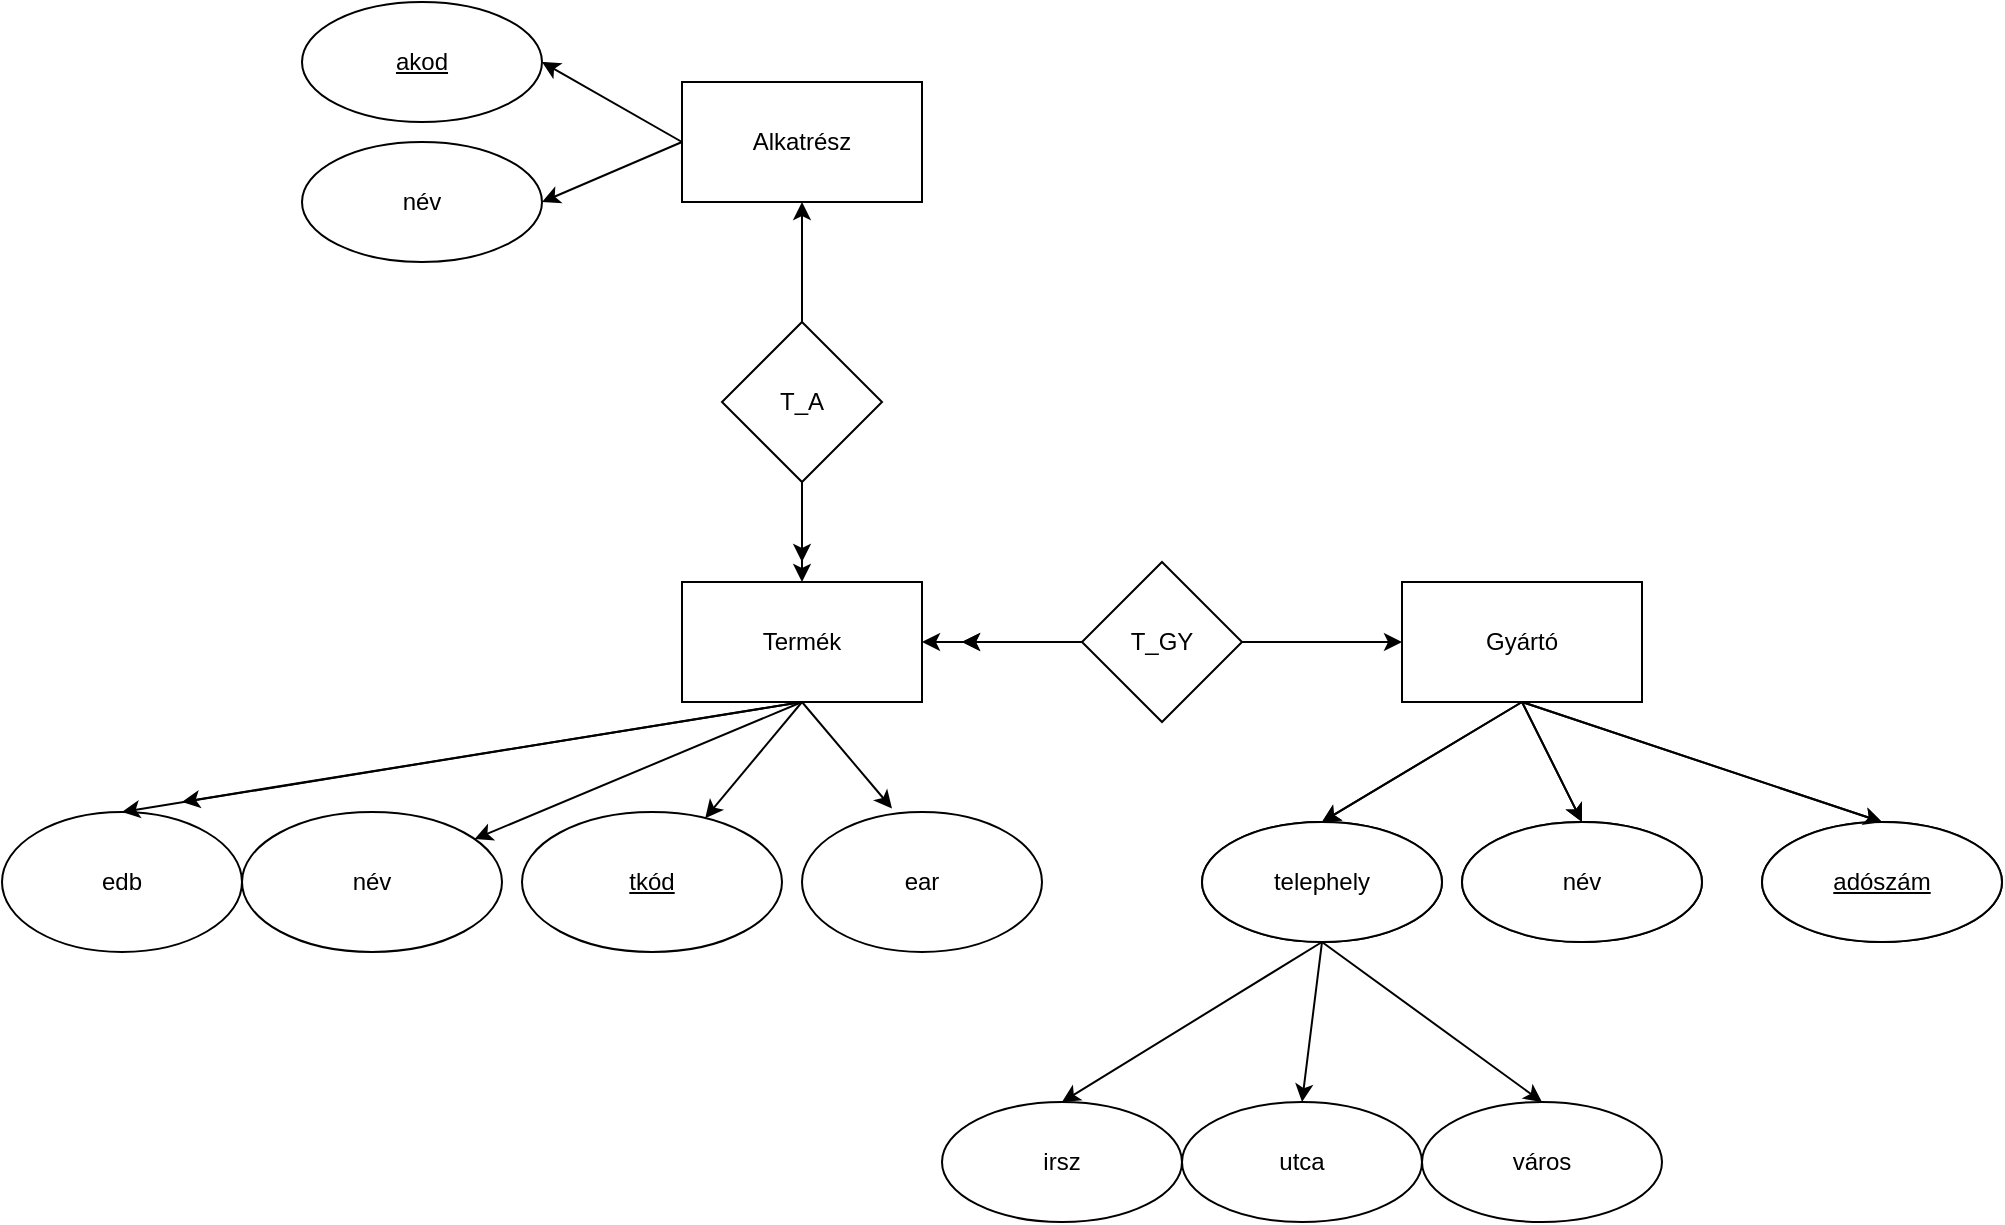 <mxfile version="20.3.6" type="device"><diagram id="DoeqNn2tJh_LkhkoRb08" name="Page-1"><mxGraphModel dx="2259" dy="1881" grid="1" gridSize="10" guides="1" tooltips="1" connect="1" arrows="1" fold="1" page="1" pageScale="1" pageWidth="850" pageHeight="1100" math="0" shadow="0"><root><mxCell id="0"/><mxCell id="1" parent="0"/><mxCell id="Cz1hdv67G042GtznL5sQ-6" value="" style="edgeStyle=orthogonalEdgeStyle;rounded=0;orthogonalLoop=1;jettySize=auto;html=1;exitX=0;exitY=0.5;exitDx=0;exitDy=0;entryX=1;entryY=0.5;entryDx=0;entryDy=0;" edge="1" parent="1" source="Cz1hdv67G042GtznL5sQ-5" target="Cz1hdv67G042GtznL5sQ-4"><mxGeometry relative="1" as="geometry"><mxPoint x="280" y="160" as="targetPoint"/></mxGeometry></mxCell><mxCell id="Cz1hdv67G042GtznL5sQ-4" value="Termék" style="rounded=0;whiteSpace=wrap;html=1;" vertex="1" parent="1"><mxGeometry x="130" y="120" width="120" height="60" as="geometry"/></mxCell><mxCell id="Cz1hdv67G042GtznL5sQ-8" value="" style="edgeStyle=orthogonalEdgeStyle;rounded=0;orthogonalLoop=1;jettySize=auto;html=1;" edge="1" parent="1" source="Cz1hdv67G042GtznL5sQ-5" target="Cz1hdv67G042GtznL5sQ-7"><mxGeometry relative="1" as="geometry"/></mxCell><mxCell id="Cz1hdv67G042GtznL5sQ-5" value="T_GY" style="rhombus;whiteSpace=wrap;html=1;rounded=0;" vertex="1" parent="1"><mxGeometry x="330" y="110" width="80" height="80" as="geometry"/></mxCell><mxCell id="Cz1hdv67G042GtznL5sQ-7" value="Gyártó" style="whiteSpace=wrap;html=1;rounded=0;" vertex="1" parent="1"><mxGeometry x="490" y="120" width="120" height="60" as="geometry"/></mxCell><mxCell id="Cz1hdv67G042GtznL5sQ-9" value="" style="endArrow=classic;html=1;rounded=0;exitX=0;exitY=0.5;exitDx=0;exitDy=0;" edge="1" parent="1" source="Cz1hdv67G042GtznL5sQ-5"><mxGeometry width="50" height="50" relative="1" as="geometry"><mxPoint x="400" y="430" as="sourcePoint"/><mxPoint x="270" y="150" as="targetPoint"/></mxGeometry></mxCell><mxCell id="Cz1hdv67G042GtznL5sQ-10" value="&lt;u&gt;tkód&lt;/u&gt;" style="ellipse;whiteSpace=wrap;html=1;" vertex="1" parent="1"><mxGeometry x="50" y="235" width="130" height="70" as="geometry"/></mxCell><mxCell id="Cz1hdv67G042GtznL5sQ-11" value="név" style="ellipse;whiteSpace=wrap;html=1;" vertex="1" parent="1"><mxGeometry x="-90" y="235" width="130" height="70" as="geometry"/></mxCell><mxCell id="Cz1hdv67G042GtznL5sQ-12" value="" style="endArrow=classic;html=1;rounded=0;exitX=0.5;exitY=1;exitDx=0;exitDy=0;" edge="1" parent="1" source="Cz1hdv67G042GtznL5sQ-4" target="Cz1hdv67G042GtznL5sQ-11"><mxGeometry width="50" height="50" relative="1" as="geometry"><mxPoint x="390" y="270" as="sourcePoint"/><mxPoint x="440" y="220" as="targetPoint"/></mxGeometry></mxCell><mxCell id="Cz1hdv67G042GtznL5sQ-13" value="" style="endArrow=classic;html=1;rounded=0;exitX=0.5;exitY=1;exitDx=0;exitDy=0;" edge="1" parent="1" source="Cz1hdv67G042GtznL5sQ-4" target="Cz1hdv67G042GtznL5sQ-10"><mxGeometry width="50" height="50" relative="1" as="geometry"><mxPoint x="390" y="270" as="sourcePoint"/><mxPoint x="120" y="250" as="targetPoint"/></mxGeometry></mxCell><mxCell id="Cz1hdv67G042GtznL5sQ-16" value="ear" style="ellipse;whiteSpace=wrap;html=1;" vertex="1" parent="1"><mxGeometry x="190" y="235" width="120" height="70" as="geometry"/></mxCell><mxCell id="Cz1hdv67G042GtznL5sQ-17" value="" style="endArrow=classic;html=1;rounded=0;entryX=0.375;entryY=-0.025;entryDx=0;entryDy=0;entryPerimeter=0;exitX=0.5;exitY=1;exitDx=0;exitDy=0;" edge="1" parent="1" source="Cz1hdv67G042GtznL5sQ-4" target="Cz1hdv67G042GtznL5sQ-16"><mxGeometry width="50" height="50" relative="1" as="geometry"><mxPoint x="390" y="270" as="sourcePoint"/><mxPoint x="440" y="220" as="targetPoint"/></mxGeometry></mxCell><mxCell id="Cz1hdv67G042GtznL5sQ-18" value="&lt;u&gt;adószám&lt;/u&gt;" style="ellipse;whiteSpace=wrap;html=1;rounded=0;" vertex="1" parent="1"><mxGeometry x="670" y="240" width="120" height="60" as="geometry"/></mxCell><mxCell id="Cz1hdv67G042GtznL5sQ-20" value="név" style="ellipse;whiteSpace=wrap;html=1;rounded=0;" vertex="1" parent="1"><mxGeometry x="520" y="240" width="120" height="60" as="geometry"/></mxCell><mxCell id="Cz1hdv67G042GtznL5sQ-22" value="" style="endArrow=classic;html=1;rounded=0;entryX=0.5;entryY=0;entryDx=0;entryDy=0;exitX=0.5;exitY=1;exitDx=0;exitDy=0;" edge="1" parent="1" source="Cz1hdv67G042GtznL5sQ-7" target="Cz1hdv67G042GtznL5sQ-20"><mxGeometry width="50" height="50" relative="1" as="geometry"><mxPoint x="390" y="270" as="sourcePoint"/><mxPoint x="440" y="220" as="targetPoint"/></mxGeometry></mxCell><mxCell id="Cz1hdv67G042GtznL5sQ-23" value="" style="endArrow=classic;html=1;rounded=0;entryX=0.5;entryY=0;entryDx=0;entryDy=0;exitX=0.5;exitY=1;exitDx=0;exitDy=0;" edge="1" parent="1" source="Cz1hdv67G042GtznL5sQ-7" target="Cz1hdv67G042GtznL5sQ-18"><mxGeometry width="50" height="50" relative="1" as="geometry"><mxPoint x="390" y="270" as="sourcePoint"/><mxPoint x="440" y="220" as="targetPoint"/></mxGeometry></mxCell><mxCell id="Cz1hdv67G042GtznL5sQ-24" value="" style="endArrow=classic;html=1;rounded=0;exitX=0.5;exitY=1;exitDx=0;exitDy=0;entryX=0.5;entryY=0;entryDx=0;entryDy=0;" edge="1" parent="1" source="Cz1hdv67G042GtznL5sQ-7" target="Cz1hdv67G042GtznL5sQ-25"><mxGeometry width="50" height="50" relative="1" as="geometry"><mxPoint x="390" y="270" as="sourcePoint"/><mxPoint x="460" y="230" as="targetPoint"/></mxGeometry></mxCell><mxCell id="Cz1hdv67G042GtznL5sQ-25" value="telephely" style="ellipse;whiteSpace=wrap;html=1;" vertex="1" parent="1"><mxGeometry x="390" y="240" width="120" height="60" as="geometry"/></mxCell><mxCell id="Cz1hdv67G042GtznL5sQ-31" value="" style="endArrow=classic;html=1;rounded=0;exitX=0;exitY=0.5;exitDx=0;exitDy=0;" edge="1" parent="1"><mxGeometry width="50" height="50" relative="1" as="geometry"><mxPoint x="330" y="150" as="sourcePoint"/><mxPoint x="270" y="150" as="targetPoint"/></mxGeometry></mxCell><mxCell id="Cz1hdv67G042GtznL5sQ-38" value="&lt;u&gt;adószám&lt;/u&gt;" style="ellipse;whiteSpace=wrap;html=1;rounded=0;" vertex="1" parent="1"><mxGeometry x="670" y="240" width="120" height="60" as="geometry"/></mxCell><mxCell id="Cz1hdv67G042GtznL5sQ-39" value="név" style="ellipse;whiteSpace=wrap;html=1;rounded=0;" vertex="1" parent="1"><mxGeometry x="520" y="240" width="120" height="60" as="geometry"/></mxCell><mxCell id="Cz1hdv67G042GtznL5sQ-40" value="" style="endArrow=classic;html=1;rounded=0;entryX=0.5;entryY=0;entryDx=0;entryDy=0;exitX=0.5;exitY=1;exitDx=0;exitDy=0;" edge="1" parent="1" target="Cz1hdv67G042GtznL5sQ-39"><mxGeometry width="50" height="50" relative="1" as="geometry"><mxPoint x="550" y="180" as="sourcePoint"/><mxPoint x="440" y="220" as="targetPoint"/></mxGeometry></mxCell><mxCell id="Cz1hdv67G042GtznL5sQ-41" value="" style="endArrow=classic;html=1;rounded=0;entryX=0.5;entryY=0;entryDx=0;entryDy=0;exitX=0.5;exitY=1;exitDx=0;exitDy=0;" edge="1" parent="1" target="Cz1hdv67G042GtznL5sQ-38"><mxGeometry width="50" height="50" relative="1" as="geometry"><mxPoint x="550" y="180" as="sourcePoint"/><mxPoint x="440" y="220" as="targetPoint"/></mxGeometry></mxCell><mxCell id="Cz1hdv67G042GtznL5sQ-42" value="" style="endArrow=classic;html=1;rounded=0;exitX=0.5;exitY=1;exitDx=0;exitDy=0;entryX=0.5;entryY=0;entryDx=0;entryDy=0;" edge="1" parent="1" target="Cz1hdv67G042GtznL5sQ-43"><mxGeometry width="50" height="50" relative="1" as="geometry"><mxPoint x="550" y="180" as="sourcePoint"/><mxPoint x="460" y="230" as="targetPoint"/></mxGeometry></mxCell><mxCell id="Cz1hdv67G042GtznL5sQ-43" value="telephely" style="ellipse;whiteSpace=wrap;html=1;" vertex="1" parent="1"><mxGeometry x="390" y="240" width="120" height="60" as="geometry"/></mxCell><mxCell id="Cz1hdv67G042GtznL5sQ-46" value="irsz" style="ellipse;whiteSpace=wrap;html=1;" vertex="1" parent="1"><mxGeometry x="260" y="380" width="120" height="60" as="geometry"/></mxCell><mxCell id="Cz1hdv67G042GtznL5sQ-48" value="" style="endArrow=classic;html=1;rounded=0;entryX=0.5;entryY=0;entryDx=0;entryDy=0;exitX=0.5;exitY=1;exitDx=0;exitDy=0;" edge="1" parent="1" source="Cz1hdv67G042GtznL5sQ-43" target="Cz1hdv67G042GtznL5sQ-46"><mxGeometry width="50" height="50" relative="1" as="geometry"><mxPoint x="390" y="270" as="sourcePoint"/><mxPoint x="440" y="220" as="targetPoint"/></mxGeometry></mxCell><mxCell id="Cz1hdv67G042GtznL5sQ-49" value="város" style="ellipse;whiteSpace=wrap;html=1;" vertex="1" parent="1"><mxGeometry x="500" y="380" width="120" height="60" as="geometry"/></mxCell><mxCell id="Cz1hdv67G042GtznL5sQ-50" value="utca" style="ellipse;whiteSpace=wrap;html=1;" vertex="1" parent="1"><mxGeometry x="380" y="380" width="120" height="60" as="geometry"/></mxCell><mxCell id="Cz1hdv67G042GtznL5sQ-51" value="" style="endArrow=classic;html=1;rounded=0;entryX=0.5;entryY=0;entryDx=0;entryDy=0;exitX=0.5;exitY=1;exitDx=0;exitDy=0;" edge="1" parent="1" source="Cz1hdv67G042GtznL5sQ-43" target="Cz1hdv67G042GtznL5sQ-50"><mxGeometry width="50" height="50" relative="1" as="geometry"><mxPoint x="390" y="270" as="sourcePoint"/><mxPoint x="440" y="220" as="targetPoint"/></mxGeometry></mxCell><mxCell id="Cz1hdv67G042GtznL5sQ-52" value="" style="endArrow=classic;html=1;rounded=0;entryX=0.5;entryY=0;entryDx=0;entryDy=0;" edge="1" parent="1" target="Cz1hdv67G042GtznL5sQ-49"><mxGeometry width="50" height="50" relative="1" as="geometry"><mxPoint x="450" y="300" as="sourcePoint"/><mxPoint x="440" y="220" as="targetPoint"/></mxGeometry></mxCell><mxCell id="Cz1hdv67G042GtznL5sQ-55" value="edb" style="ellipse;whiteSpace=wrap;html=1;" vertex="1" parent="1"><mxGeometry x="-210" y="235" width="120" height="70" as="geometry"/></mxCell><mxCell id="Cz1hdv67G042GtznL5sQ-56" value="" style="endArrow=classic;html=1;rounded=0;entryX=0.5;entryY=0;entryDx=0;entryDy=0;exitX=0.5;exitY=1;exitDx=0;exitDy=0;" edge="1" parent="1" source="Cz1hdv67G042GtznL5sQ-4" target="Cz1hdv67G042GtznL5sQ-55"><mxGeometry width="50" height="50" relative="1" as="geometry"><mxPoint x="390" y="250" as="sourcePoint"/><mxPoint x="440" y="200" as="targetPoint"/></mxGeometry></mxCell><mxCell id="Cz1hdv67G042GtznL5sQ-57" value="" style="endArrow=classic;html=1;rounded=0;exitX=0.5;exitY=1;exitDx=0;exitDy=0;" edge="1" parent="1" source="Cz1hdv67G042GtznL5sQ-4"><mxGeometry width="50" height="50" relative="1" as="geometry"><mxPoint x="390" y="250" as="sourcePoint"/><mxPoint x="-120" y="230" as="targetPoint"/></mxGeometry></mxCell><mxCell id="Cz1hdv67G042GtznL5sQ-61" value="" style="edgeStyle=orthogonalEdgeStyle;rounded=0;orthogonalLoop=1;jettySize=auto;html=1;" edge="1" parent="1" source="Cz1hdv67G042GtznL5sQ-58" target="Cz1hdv67G042GtznL5sQ-60"><mxGeometry relative="1" as="geometry"/></mxCell><mxCell id="Cz1hdv67G042GtznL5sQ-58" value="T_A" style="rhombus;whiteSpace=wrap;html=1;rounded=0;" vertex="1" parent="1"><mxGeometry x="150" y="-10" width="80" height="80" as="geometry"/></mxCell><mxCell id="Cz1hdv67G042GtznL5sQ-60" value="Alkatrész" style="whiteSpace=wrap;html=1;rounded=0;" vertex="1" parent="1"><mxGeometry x="130" y="-130" width="120" height="60" as="geometry"/></mxCell><mxCell id="Cz1hdv67G042GtznL5sQ-62" value="" style="endArrow=classic;html=1;rounded=0;entryX=0.5;entryY=0;entryDx=0;entryDy=0;exitX=0.5;exitY=1;exitDx=0;exitDy=0;" edge="1" parent="1" source="Cz1hdv67G042GtznL5sQ-58" target="Cz1hdv67G042GtznL5sQ-4"><mxGeometry width="50" height="50" relative="1" as="geometry"><mxPoint x="390" y="120" as="sourcePoint"/><mxPoint x="440" y="70" as="targetPoint"/></mxGeometry></mxCell><mxCell id="Cz1hdv67G042GtznL5sQ-63" value="" style="endArrow=classic;html=1;rounded=0;exitX=0.5;exitY=1;exitDx=0;exitDy=0;" edge="1" parent="1" source="Cz1hdv67G042GtznL5sQ-58"><mxGeometry width="50" height="50" relative="1" as="geometry"><mxPoint x="390" y="120" as="sourcePoint"/><mxPoint x="190" y="110" as="targetPoint"/></mxGeometry></mxCell><mxCell id="Cz1hdv67G042GtznL5sQ-64" value="&lt;u&gt;akod&lt;/u&gt;" style="ellipse;whiteSpace=wrap;html=1;rounded=0;" vertex="1" parent="1"><mxGeometry x="-60" y="-170" width="120" height="60" as="geometry"/></mxCell><mxCell id="Cz1hdv67G042GtznL5sQ-67" value="név" style="ellipse;whiteSpace=wrap;html=1;" vertex="1" parent="1"><mxGeometry x="-60" y="-100" width="120" height="60" as="geometry"/></mxCell><mxCell id="Cz1hdv67G042GtznL5sQ-68" value="" style="endArrow=classic;html=1;rounded=0;entryX=1;entryY=0.5;entryDx=0;entryDy=0;exitX=0;exitY=0.5;exitDx=0;exitDy=0;" edge="1" parent="1" source="Cz1hdv67G042GtznL5sQ-60" target="Cz1hdv67G042GtznL5sQ-64"><mxGeometry width="50" height="50" relative="1" as="geometry"><mxPoint x="390" y="120" as="sourcePoint"/><mxPoint x="440" y="70" as="targetPoint"/></mxGeometry></mxCell><mxCell id="Cz1hdv67G042GtznL5sQ-69" value="" style="endArrow=classic;html=1;rounded=0;entryX=1;entryY=0.5;entryDx=0;entryDy=0;exitX=0;exitY=0.5;exitDx=0;exitDy=0;" edge="1" parent="1" source="Cz1hdv67G042GtznL5sQ-60" target="Cz1hdv67G042GtznL5sQ-67"><mxGeometry width="50" height="50" relative="1" as="geometry"><mxPoint x="390" y="120" as="sourcePoint"/><mxPoint x="440" y="70" as="targetPoint"/></mxGeometry></mxCell></root></mxGraphModel></diagram></mxfile>